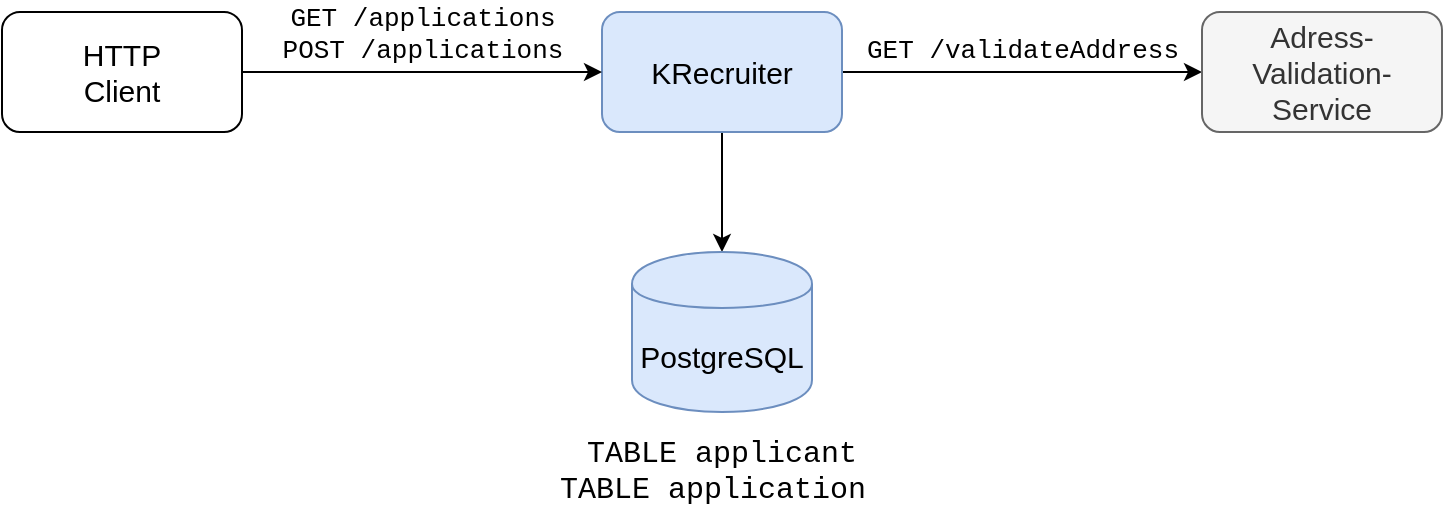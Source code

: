 <mxfile version="12.3.2" type="device" pages="1"><diagram id="_vlD2aHmCnbZRjR8G63H" name="Page-1"><mxGraphModel dx="1422" dy="816" grid="1" gridSize="10" guides="1" tooltips="1" connect="1" arrows="1" fold="1" page="1" pageScale="1" pageWidth="850" pageHeight="1100" math="0" shadow="0"><root><mxCell id="0"/><mxCell id="1" parent="0"/><mxCell id="X791EWJUhol5251w_hwU-11" value="GET&amp;nbsp;/validateAddress" style="edgeStyle=orthogonalEdgeStyle;rounded=0;orthogonalLoop=1;jettySize=auto;html=1;labelBackgroundColor=none;fontFamily=Courier New;fontSize=13;align=center;labelPosition=center;verticalLabelPosition=top;verticalAlign=bottom;" edge="1" parent="1" source="X791EWJUhol5251w_hwU-1" target="X791EWJUhol5251w_hwU-4"><mxGeometry relative="1" as="geometry"/></mxCell><mxCell id="X791EWJUhol5251w_hwU-12" value="" style="edgeStyle=orthogonalEdgeStyle;rounded=0;orthogonalLoop=1;jettySize=auto;html=1;labelBackgroundColor=none;fontFamily=Courier New;fontSize=15;align=left;" edge="1" parent="1" source="X791EWJUhol5251w_hwU-1" target="X791EWJUhol5251w_hwU-3"><mxGeometry relative="1" as="geometry"/></mxCell><mxCell id="X791EWJUhol5251w_hwU-1" value="KRecruiter" style="rounded=1;whiteSpace=wrap;html=1;fillColor=#dae8fc;strokeColor=#6c8ebf;fontSize=15;" vertex="1" parent="1"><mxGeometry x="360" y="180" width="120" height="60" as="geometry"/></mxCell><mxCell id="X791EWJUhol5251w_hwU-3" value="PostgreSQL" style="shape=cylinder;whiteSpace=wrap;html=1;boundedLbl=1;backgroundOutline=1;fillColor=#dae8fc;strokeColor=#6c8ebf;fontSize=15;" vertex="1" parent="1"><mxGeometry x="375" y="300" width="90" height="80" as="geometry"/></mxCell><mxCell id="X791EWJUhol5251w_hwU-4" value="Adress-Validation-Service" style="rounded=1;whiteSpace=wrap;html=1;fillColor=#f5f5f5;strokeColor=#666666;fontColor=#333333;fontSize=15;" vertex="1" parent="1"><mxGeometry x="660" y="180" width="120" height="60" as="geometry"/></mxCell><mxCell id="X791EWJUhol5251w_hwU-7" value="&lt;font face=&quot;Courier New&quot; style=&quot;font-size: 13px;&quot;&gt;GET /applications&lt;br style=&quot;font-size: 13px;&quot;&gt;POST /applications&lt;/font&gt;" style="edgeStyle=orthogonalEdgeStyle;rounded=0;orthogonalLoop=1;jettySize=auto;html=1;fontSize=13;labelBackgroundColor=none;labelPosition=center;verticalLabelPosition=top;align=center;verticalAlign=bottom;" edge="1" parent="1" source="X791EWJUhol5251w_hwU-6" target="X791EWJUhol5251w_hwU-1"><mxGeometry relative="1" as="geometry"/></mxCell><mxCell id="X791EWJUhol5251w_hwU-6" value="HTTP &lt;br&gt;Client" style="rounded=1;whiteSpace=wrap;html=1;fontSize=15;" vertex="1" parent="1"><mxGeometry x="60" y="180" width="120" height="60" as="geometry"/></mxCell><mxCell id="X791EWJUhol5251w_hwU-10" value="TABLE&amp;nbsp;applicant&lt;br&gt;TABLE application&amp;nbsp;" style="text;html=1;strokeColor=none;fillColor=none;align=center;verticalAlign=middle;whiteSpace=wrap;rounded=0;fontSize=15;fontFamily=Courier New;" vertex="1" parent="1"><mxGeometry x="335" y="390" width="170" height="40" as="geometry"/></mxCell></root></mxGraphModel></diagram></mxfile>